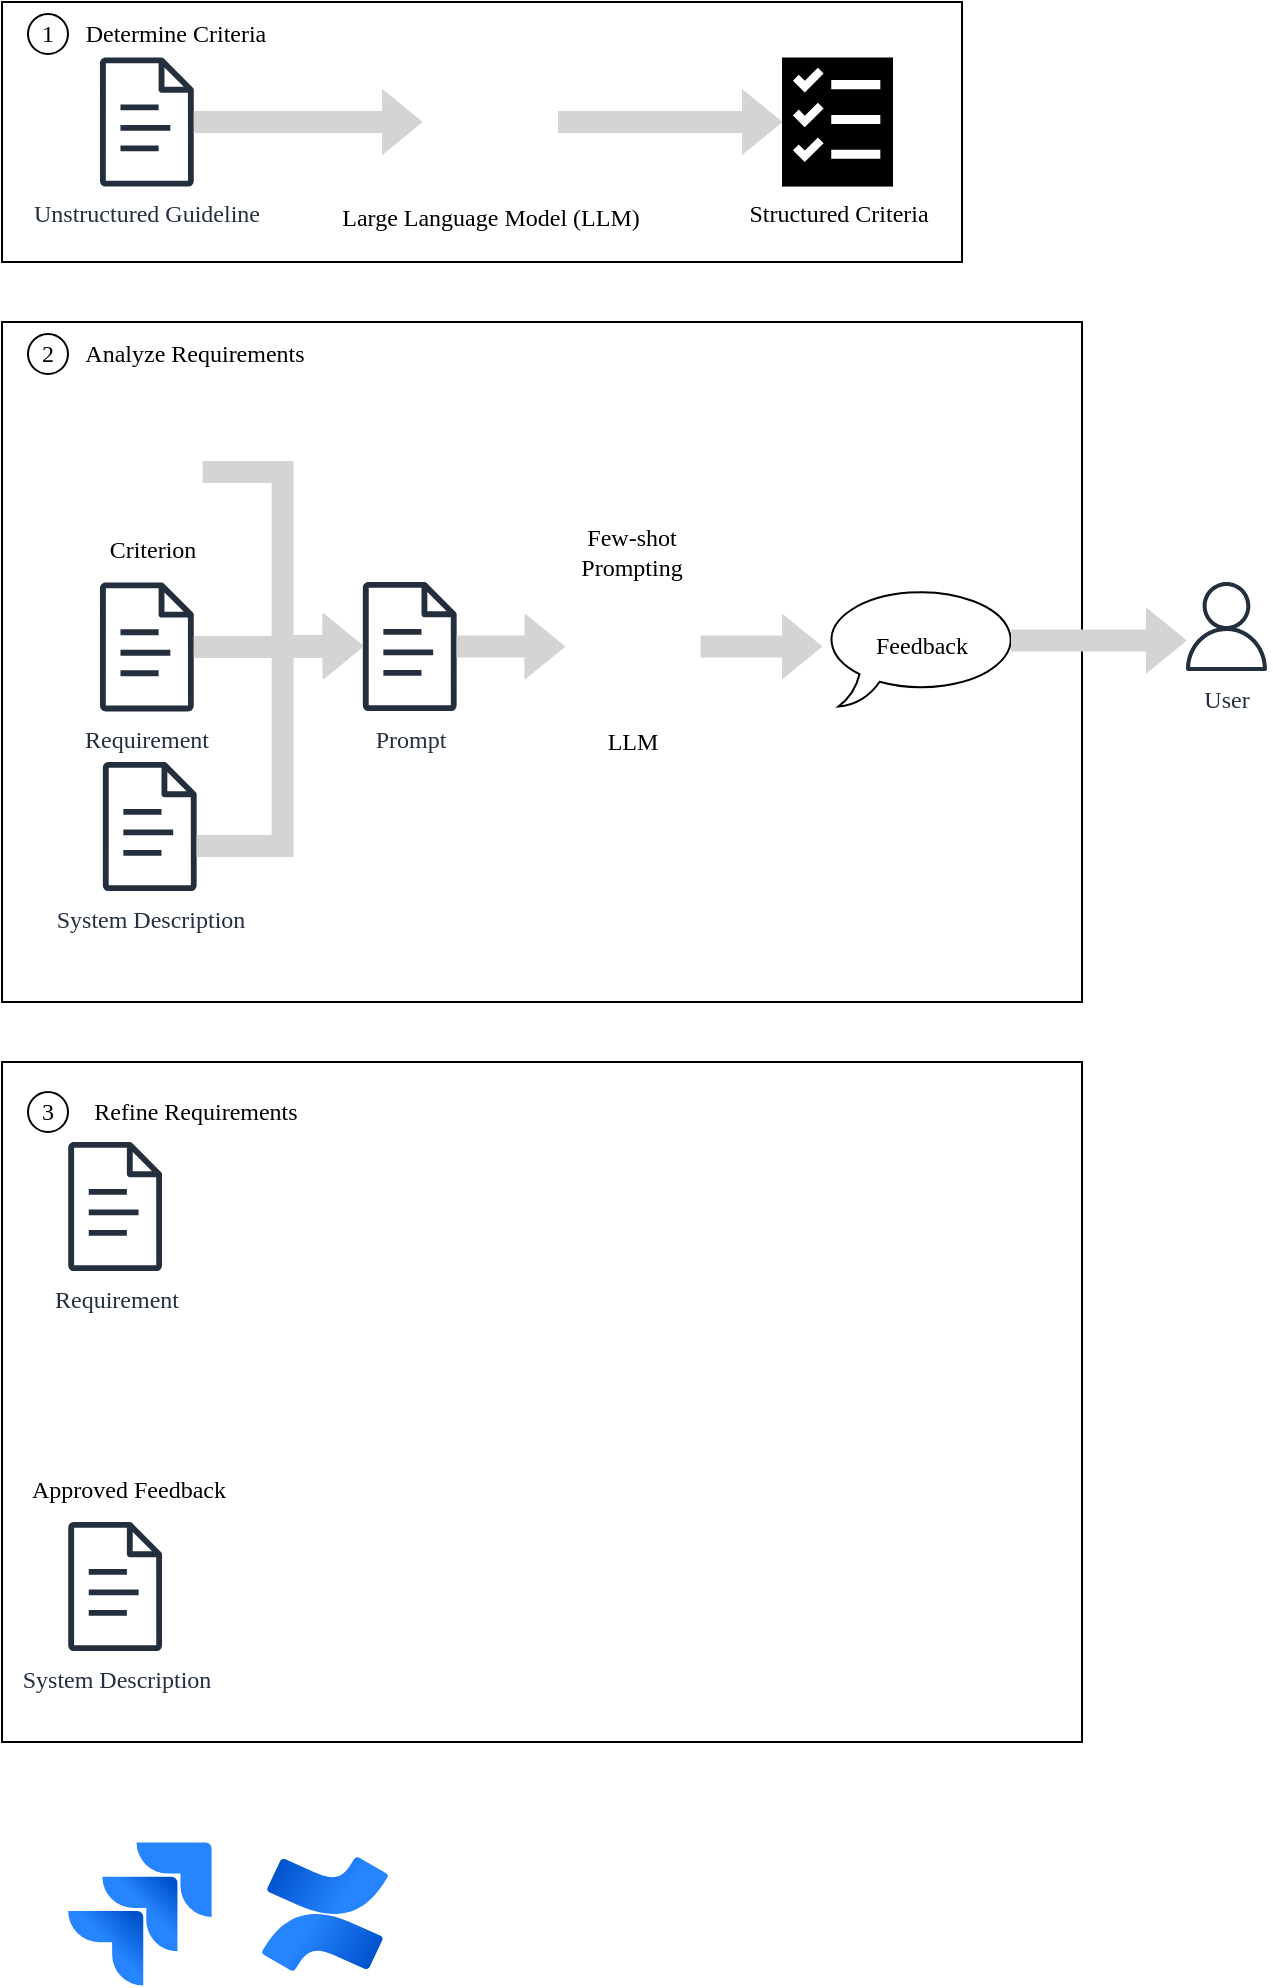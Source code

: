 <mxfile version="24.8.3">
  <diagram name="Page-1" id="5vmXxfO88FT9tomjMx6W">
    <mxGraphModel dx="1195" dy="622" grid="1" gridSize="10" guides="1" tooltips="1" connect="1" arrows="1" fold="1" page="1" pageScale="1" pageWidth="850" pageHeight="1100" math="0" shadow="0">
      <root>
        <mxCell id="0" />
        <mxCell id="1" parent="0" />
        <mxCell id="YeTjv56BRFpo-G5yWJxi-18" value="``````````" style="rounded=0;whiteSpace=wrap;html=1;fontFamily=Times New Roman;" parent="1" vertex="1">
          <mxGeometry x="90" y="540" width="480" height="130" as="geometry" />
        </mxCell>
        <mxCell id="YeTjv56BRFpo-G5yWJxi-8" value="" style="image;html=1;image=img/lib/atlassian/Confluence_Logo.svg;fontFamily=Times New Roman;" parent="1" vertex="1">
          <mxGeometry x="220" y="1467.5" width="63" height="57" as="geometry" />
        </mxCell>
        <mxCell id="YeTjv56BRFpo-G5yWJxi-11" value="Large Language Model (LLM)" style="shape=image;html=1;verticalAlign=top;verticalLabelPosition=bottom;labelBackgroundColor=#ffffff;imageAspect=0;aspect=fixed;image=https://cdn2.iconfinder.com/data/icons/boxicons-regular-vol-1/24/bx-brain-128.png;fontFamily=Times New Roman;" parent="1" vertex="1">
          <mxGeometry x="300" y="566" width="68" height="68" as="geometry" />
        </mxCell>
        <mxCell id="YeTjv56BRFpo-G5yWJxi-13" value="" style="edgeStyle=orthogonalEdgeStyle;rounded=0;orthogonalLoop=1;jettySize=auto;html=1;shape=flexArrow;fillColor=#D4D4D4;fillStyle=auto;strokeColor=#D4D4D4;entryX=0;entryY=0.5;entryDx=0;entryDy=0;entryPerimeter=0;fontFamily=Times New Roman;" parent="1" source="YeTjv56BRFpo-G5yWJxi-11" target="YeTjv56BRFpo-G5yWJxi-16" edge="1">
          <mxGeometry relative="1" as="geometry">
            <mxPoint x="368" y="599.5" as="sourcePoint" />
            <mxPoint x="470" y="600" as="targetPoint" />
          </mxGeometry>
        </mxCell>
        <mxCell id="YeTjv56BRFpo-G5yWJxi-14" value="1" style="ellipse;whiteSpace=wrap;html=1;aspect=fixed;verticalAlign=middle;align=center;fontFamily=Times New Roman;" parent="1" vertex="1">
          <mxGeometry x="103" y="546" width="20" height="20" as="geometry" />
        </mxCell>
        <mxCell id="YeTjv56BRFpo-G5yWJxi-16" value="Structured Criteria" style="outlineConnect=0;dashed=0;verticalLabelPosition=bottom;verticalAlign=top;align=center;html=1;shape=mxgraph.aws3.checklist;fillColor=#000000;fontFamily=Times New Roman;" parent="1" vertex="1">
          <mxGeometry x="480" y="567.75" width="55.5" height="64.5" as="geometry" />
        </mxCell>
        <mxCell id="YeTjv56BRFpo-G5yWJxi-19" value="" style="rounded=0;whiteSpace=wrap;html=1;fontFamily=Times New Roman;" parent="1" vertex="1">
          <mxGeometry x="90" y="700" width="540" height="340" as="geometry" />
        </mxCell>
        <mxCell id="YeTjv56BRFpo-G5yWJxi-22" value="LLM" style="shape=image;html=1;verticalAlign=top;verticalLabelPosition=bottom;labelBackgroundColor=#ffffff;imageAspect=0;aspect=fixed;image=https://cdn2.iconfinder.com/data/icons/boxicons-regular-vol-1/24/bx-brain-128.png;fontFamily=Times New Roman;" parent="1" vertex="1">
          <mxGeometry x="371.31" y="828.25" width="68" height="68" as="geometry" />
        </mxCell>
        <mxCell id="YeTjv56BRFpo-G5yWJxi-24" value="2" style="ellipse;whiteSpace=wrap;html=1;aspect=fixed;verticalAlign=middle;align=center;fontFamily=Times New Roman;" parent="1" vertex="1">
          <mxGeometry x="103" y="706" width="20" height="20" as="geometry" />
        </mxCell>
        <mxCell id="YeTjv56BRFpo-G5yWJxi-31" value="Criterion" style="shape=image;html=1;verticalAlign=top;verticalLabelPosition=bottom;labelBackgroundColor=#ffffff;imageAspect=0;aspect=fixed;image=https://cdn1.iconfinder.com/data/icons/iconoir-vol-3/24/question-mark-circle-128.png;fontFamily=Times New Roman;" parent="1" vertex="1">
          <mxGeometry x="140.31" y="750" width="50" height="50" as="geometry" />
        </mxCell>
        <mxCell id="YeTjv56BRFpo-G5yWJxi-33" value="Unstructured Guideline" style="sketch=0;outlineConnect=0;fontColor=#232F3E;gradientColor=none;fillColor=#232F3D;strokeColor=none;dashed=0;verticalLabelPosition=bottom;verticalAlign=top;align=center;html=1;fontSize=12;fontStyle=0;aspect=fixed;pointerEvents=1;shape=mxgraph.aws4.document;fontFamily=Times New Roman;" parent="1" vertex="1">
          <mxGeometry x="138.87" y="567.75" width="47.13" height="64.5" as="geometry" />
        </mxCell>
        <mxCell id="YeTjv56BRFpo-G5yWJxi-34" value="" style="edgeStyle=orthogonalEdgeStyle;rounded=0;orthogonalLoop=1;jettySize=auto;html=1;shape=flexArrow;fillColor=#D4D4D4;fillStyle=auto;strokeColor=#D4D4D4;fontFamily=Times New Roman;" parent="1" source="YeTjv56BRFpo-G5yWJxi-33" target="YeTjv56BRFpo-G5yWJxi-11" edge="1">
          <mxGeometry relative="1" as="geometry">
            <mxPoint x="188" y="590" as="sourcePoint" />
            <mxPoint x="300" y="590" as="targetPoint" />
          </mxGeometry>
        </mxCell>
        <mxCell id="YeTjv56BRFpo-G5yWJxi-35" value="Requirement" style="sketch=0;outlineConnect=0;fontColor=#232F3E;gradientColor=none;fillColor=#232F3D;strokeColor=none;dashed=0;verticalLabelPosition=bottom;verticalAlign=top;align=center;html=1;fontSize=12;fontStyle=0;aspect=fixed;pointerEvents=1;shape=mxgraph.aws4.document;fontFamily=Times New Roman;" parent="1" vertex="1">
          <mxGeometry x="138.87" y="830.21" width="47.13" height="64.5" as="geometry" />
        </mxCell>
        <mxCell id="YeTjv56BRFpo-G5yWJxi-36" value="System Description" style="sketch=0;outlineConnect=0;fontColor=#232F3E;gradientColor=none;fillColor=#232F3D;strokeColor=none;dashed=0;verticalLabelPosition=bottom;verticalAlign=top;align=center;html=1;fontSize=12;fontStyle=0;aspect=fixed;pointerEvents=1;shape=mxgraph.aws4.document;fontFamily=Times New Roman;" parent="1" vertex="1">
          <mxGeometry x="140.31" y="920" width="47.13" height="64.5" as="geometry" />
        </mxCell>
        <mxCell id="YeTjv56BRFpo-G5yWJxi-41" value="" style="edgeStyle=orthogonalEdgeStyle;rounded=0;orthogonalLoop=1;jettySize=auto;html=1;shape=flexArrow;fillColor=#D4D4D4;fillStyle=auto;strokeColor=#D4D4D4;fontFamily=Times New Roman;" parent="1" source="YeTjv56BRFpo-G5yWJxi-31" target="YeTjv56BRFpo-G5yWJxi-38" edge="1">
          <mxGeometry relative="1" as="geometry">
            <mxPoint x="200.31" y="774.5" as="sourcePoint" />
            <mxPoint x="314.31" y="774.5" as="targetPoint" />
            <Array as="points">
              <mxPoint x="230.31" y="775" />
              <mxPoint x="230.31" y="862" />
            </Array>
          </mxGeometry>
        </mxCell>
        <mxCell id="YeTjv56BRFpo-G5yWJxi-43" value="" style="edgeStyle=orthogonalEdgeStyle;rounded=0;orthogonalLoop=1;jettySize=auto;html=1;shape=flexArrow;fillColor=#D4D4D4;fillStyle=auto;strokeColor=#D4D4D4;fontFamily=Times New Roman;" parent="1" source="YeTjv56BRFpo-G5yWJxi-36" target="YeTjv56BRFpo-G5yWJxi-38" edge="1">
          <mxGeometry relative="1" as="geometry">
            <mxPoint x="197.31" y="872" as="sourcePoint" />
            <mxPoint x="280.31" y="872" as="targetPoint" />
            <Array as="points">
              <mxPoint x="230.31" y="962" />
              <mxPoint x="230.31" y="862" />
            </Array>
          </mxGeometry>
        </mxCell>
        <mxCell id="YeTjv56BRFpo-G5yWJxi-38" value="Prompt" style="sketch=0;outlineConnect=0;fontColor=#232F3E;gradientColor=none;fillColor=#232F3D;strokeColor=none;dashed=0;verticalLabelPosition=bottom;verticalAlign=top;align=center;html=1;fontSize=12;fontStyle=0;aspect=fixed;pointerEvents=1;shape=mxgraph.aws4.document;fontFamily=Times New Roman;fillStyle=auto;shadow=0;labelBackgroundColor=none;" parent="1" vertex="1">
          <mxGeometry x="270.31" y="830" width="47.13" height="64.5" as="geometry" />
        </mxCell>
        <mxCell id="YeTjv56BRFpo-G5yWJxi-48" value="" style="edgeStyle=orthogonalEdgeStyle;rounded=0;orthogonalLoop=1;jettySize=auto;html=1;shape=flexArrow;fillColor=#D4D4D4;fillStyle=auto;strokeColor=#D4D4D4;fontFamily=Times New Roman;" parent="1" source="YeTjv56BRFpo-G5yWJxi-38" target="YeTjv56BRFpo-G5yWJxi-22" edge="1">
          <mxGeometry relative="1" as="geometry">
            <mxPoint x="197.31" y="872" as="sourcePoint" />
            <mxPoint x="280.31" y="872" as="targetPoint" />
          </mxGeometry>
        </mxCell>
        <mxCell id="YeTjv56BRFpo-G5yWJxi-64" value="" style="edgeStyle=orthogonalEdgeStyle;rounded=0;orthogonalLoop=1;jettySize=auto;html=1;shape=flexArrow;fillColor=#D4D4D4;fillStyle=auto;strokeColor=#D4D4D4;fontFamily=Times New Roman;" parent="1" source="YeTjv56BRFpo-G5yWJxi-35" target="YeTjv56BRFpo-G5yWJxi-38" edge="1">
          <mxGeometry relative="1" as="geometry">
            <mxPoint x="211.95" y="820" as="sourcePoint" />
            <mxPoint x="316.95" y="875" as="targetPoint" />
          </mxGeometry>
        </mxCell>
        <mxCell id="YeTjv56BRFpo-G5yWJxi-65" value="&lt;font&gt;Determine Criteria&lt;/font&gt;" style="text;html=1;align=center;verticalAlign=middle;whiteSpace=wrap;rounded=0;fontFamily=Times New Roman;" parent="1" vertex="1">
          <mxGeometry x="112" y="541" width="130" height="30" as="geometry" />
        </mxCell>
        <mxCell id="YeTjv56BRFpo-G5yWJxi-69" value="User" style="sketch=0;outlineConnect=0;fontColor=#232F3E;gradientColor=none;fillColor=#232F3D;strokeColor=none;dashed=0;verticalLabelPosition=bottom;verticalAlign=top;align=center;html=1;fontSize=12;fontStyle=0;aspect=fixed;pointerEvents=1;shape=mxgraph.aws4.user;fontFamily=Times New Roman;" parent="1" vertex="1">
          <mxGeometry x="680" y="830" width="44.5" height="44.5" as="geometry" />
        </mxCell>
        <mxCell id="zBrjXnkHMv9mhZSaSLGh-3" value="&lt;font&gt;Analyze Requirements&lt;/font&gt;" style="text;html=1;align=center;verticalAlign=middle;whiteSpace=wrap;rounded=0;fontFamily=Times New Roman;" parent="1" vertex="1">
          <mxGeometry x="113" y="701" width="147" height="30" as="geometry" />
        </mxCell>
        <mxCell id="zBrjXnkHMv9mhZSaSLGh-19" value="" style="image;html=1;image=img/lib/atlassian/Jira_Logo.svg;fontFamily=Times New Roman;" parent="1" vertex="1">
          <mxGeometry x="123" y="1460" width="72" height="72" as="geometry" />
        </mxCell>
        <mxCell id="zOgV6J2zN-2MGK17-jCR-8" value="Few-shot Prompting" style="text;html=1;align=center;verticalAlign=middle;whiteSpace=wrap;rounded=0;fontFamily=Times New Roman;" vertex="1" parent="1">
          <mxGeometry x="375.31" y="800" width="60" height="30" as="geometry" />
        </mxCell>
        <mxCell id="zOgV6J2zN-2MGK17-jCR-14" value="Feedback" style="whiteSpace=wrap;html=1;shape=mxgraph.basic.oval_callout;fontFamily=Times New Roman;" vertex="1" parent="1">
          <mxGeometry x="500" y="832.25" width="100" height="60" as="geometry" />
        </mxCell>
        <mxCell id="zOgV6J2zN-2MGK17-jCR-16" value="" style="edgeStyle=orthogonalEdgeStyle;rounded=0;orthogonalLoop=1;jettySize=auto;html=1;shape=flexArrow;fillColor=#D4D4D4;fillStyle=auto;strokeColor=#D4D4D4;fontFamily=Times New Roman;" edge="1" parent="1" source="YeTjv56BRFpo-G5yWJxi-22" target="zOgV6J2zN-2MGK17-jCR-14">
          <mxGeometry relative="1" as="geometry">
            <mxPoint x="450" y="862.05" as="sourcePoint" />
            <mxPoint x="504" y="862.05" as="targetPoint" />
          </mxGeometry>
        </mxCell>
        <mxCell id="zOgV6J2zN-2MGK17-jCR-17" value="" style="edgeStyle=orthogonalEdgeStyle;rounded=0;orthogonalLoop=1;jettySize=auto;html=1;shape=flexArrow;fillColor=#D4D4D4;fillStyle=auto;strokeColor=#D4D4D4;fontFamily=Times New Roman;exitX=0.945;exitY=0.45;exitDx=0;exitDy=0;exitPerimeter=0;" edge="1" parent="1" source="zOgV6J2zN-2MGK17-jCR-14" target="YeTjv56BRFpo-G5yWJxi-69">
          <mxGeometry relative="1" as="geometry">
            <mxPoint x="600" y="862.01" as="sourcePoint" />
            <mxPoint x="661" y="862.01" as="targetPoint" />
            <Array as="points">
              <mxPoint x="660" y="859" />
              <mxPoint x="660" y="859" />
            </Array>
          </mxGeometry>
        </mxCell>
        <mxCell id="zOgV6J2zN-2MGK17-jCR-18" value="" style="rounded=0;whiteSpace=wrap;html=1;fontFamily=Times New Roman;" vertex="1" parent="1">
          <mxGeometry x="90" y="1070" width="540" height="340" as="geometry" />
        </mxCell>
        <mxCell id="zOgV6J2zN-2MGK17-jCR-19" value="3" style="ellipse;whiteSpace=wrap;html=1;aspect=fixed;verticalAlign=middle;align=center;fontFamily=Times New Roman;" vertex="1" parent="1">
          <mxGeometry x="103" y="1085" width="20" height="20" as="geometry" />
        </mxCell>
        <mxCell id="zOgV6J2zN-2MGK17-jCR-20" value="&lt;font&gt;Refine Requirements&lt;/font&gt;" style="text;html=1;align=center;verticalAlign=middle;whiteSpace=wrap;rounded=0;fontFamily=Times New Roman;" vertex="1" parent="1">
          <mxGeometry x="112" y="1080" width="150" height="30" as="geometry" />
        </mxCell>
        <mxCell id="zOgV6J2zN-2MGK17-jCR-21" value="Requirement" style="sketch=0;outlineConnect=0;fontColor=#232F3E;gradientColor=none;fillColor=#232F3D;strokeColor=none;dashed=0;verticalLabelPosition=bottom;verticalAlign=top;align=center;html=1;fontSize=12;fontStyle=0;aspect=fixed;pointerEvents=1;shape=mxgraph.aws4.document;fontFamily=Times New Roman;" vertex="1" parent="1">
          <mxGeometry x="123" y="1110" width="47.13" height="64.5" as="geometry" />
        </mxCell>
        <mxCell id="zOgV6J2zN-2MGK17-jCR-23" value="System Description" style="sketch=0;outlineConnect=0;fontColor=#232F3E;gradientColor=none;fillColor=#232F3D;strokeColor=none;dashed=0;verticalLabelPosition=bottom;verticalAlign=top;align=center;html=1;fontSize=12;fontStyle=0;aspect=fixed;pointerEvents=1;shape=mxgraph.aws4.document;fontFamily=Times New Roman;" vertex="1" parent="1">
          <mxGeometry x="123" y="1300" width="47.13" height="64.5" as="geometry" />
        </mxCell>
        <mxCell id="zOgV6J2zN-2MGK17-jCR-24" value="Approved Feedback" style="shape=image;html=1;verticalAlign=top;verticalLabelPosition=bottom;labelBackgroundColor=#ffffff;imageAspect=0;aspect=fixed;image=https://cdn3.iconfinder.com/data/icons/marketing-outline-13/64/Review-128.png;fontFamily=Times New Roman;" vertex="1" parent="1">
          <mxGeometry x="123" y="1210" width="60" height="60" as="geometry" />
        </mxCell>
      </root>
    </mxGraphModel>
  </diagram>
</mxfile>
